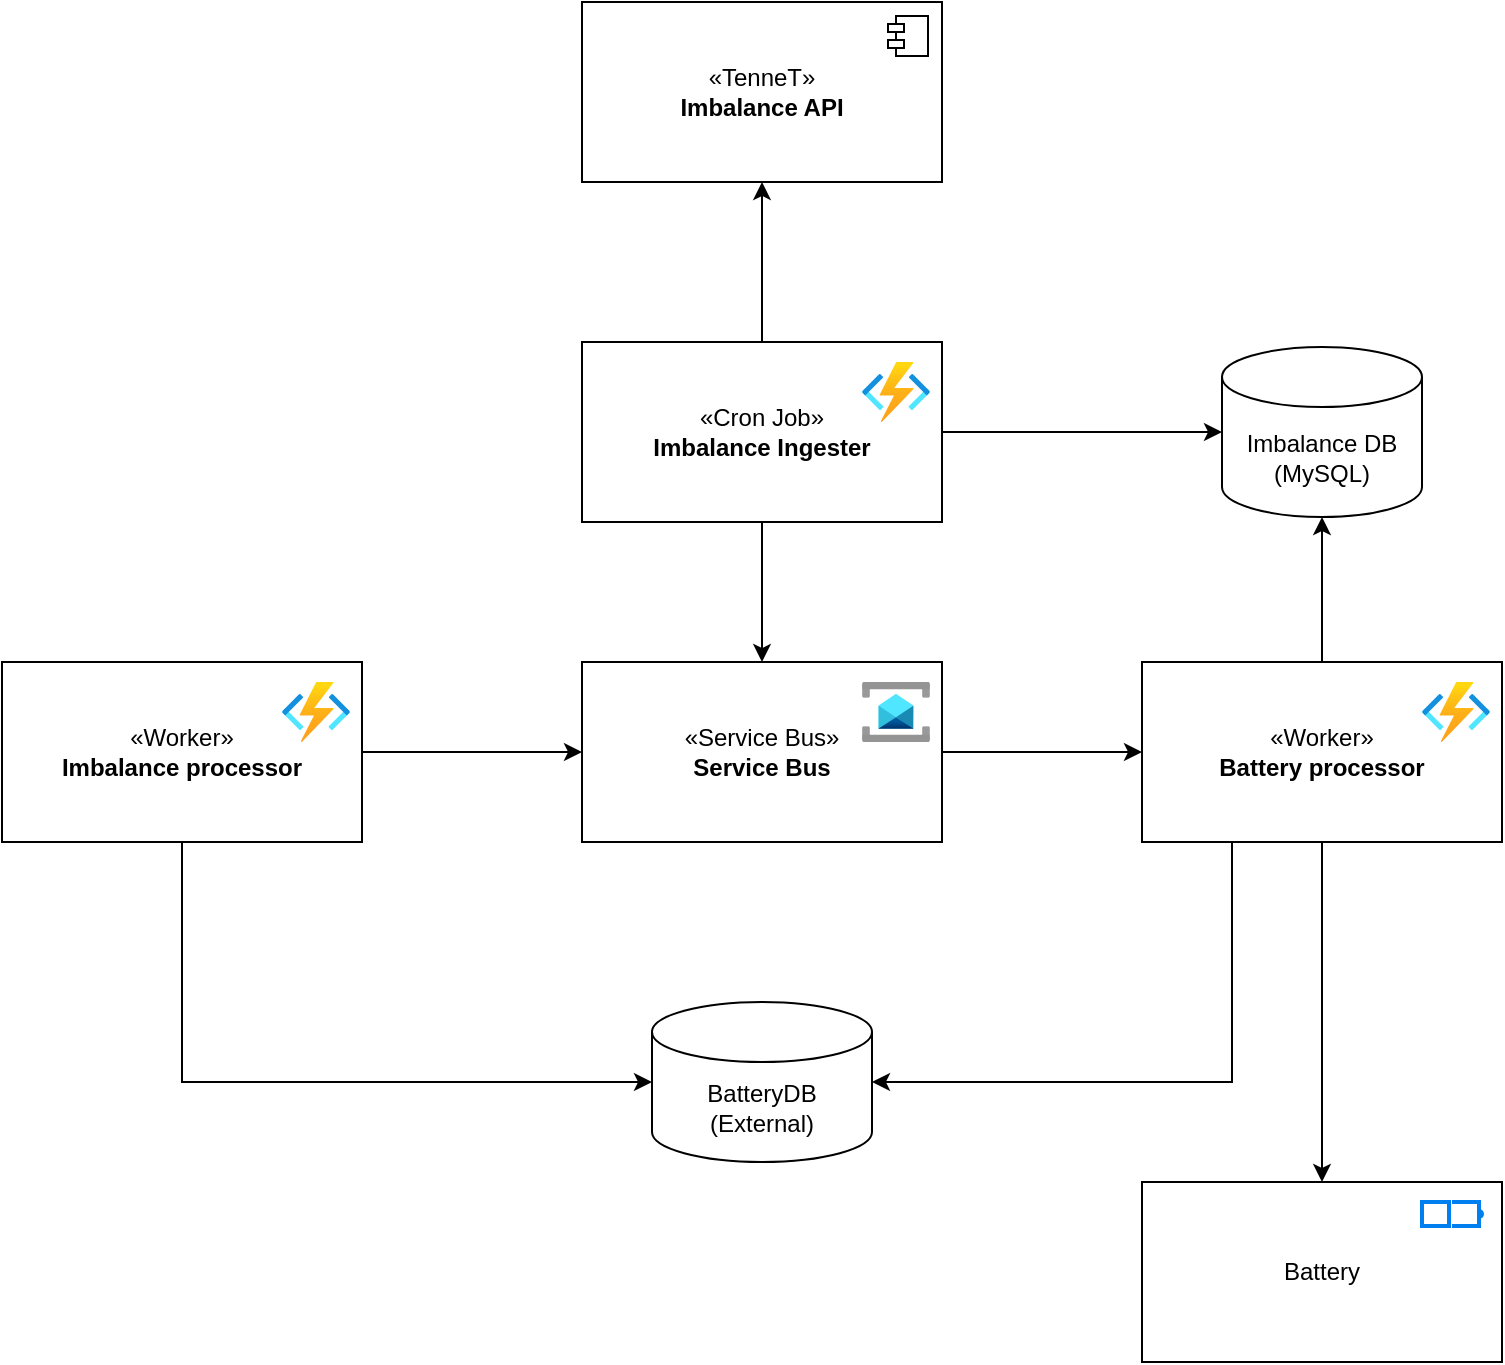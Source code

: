 <mxfile version="26.1.1" pages="4">
  <diagram name="Page-1" id="80e8tl1lK5usIDsU8EFs">
    <mxGraphModel dx="2074" dy="2198" grid="1" gridSize="10" guides="1" tooltips="1" connect="1" arrows="1" fold="1" page="1" pageScale="1" pageWidth="850" pageHeight="1100" math="0" shadow="0">
      <root>
        <mxCell id="0" />
        <mxCell id="1" parent="0" />
        <mxCell id="sFkBtm5VEp4HNL6NVcpG-19" value="«TenneT»&lt;br&gt;&lt;b&gt;Imbalance API&lt;/b&gt;" style="html=1;dropTarget=0;whiteSpace=wrap;" parent="1" vertex="1">
          <mxGeometry x="380" y="-10" width="180" height="90" as="geometry" />
        </mxCell>
        <mxCell id="sFkBtm5VEp4HNL6NVcpG-20" value="" style="shape=module;jettyWidth=8;jettyHeight=4;" parent="sFkBtm5VEp4HNL6NVcpG-19" vertex="1">
          <mxGeometry x="1" width="20" height="20" relative="1" as="geometry">
            <mxPoint x="-27" y="7" as="offset" />
          </mxGeometry>
        </mxCell>
        <mxCell id="sFkBtm5VEp4HNL6NVcpG-24" value="" style="group" parent="1" vertex="1" connectable="0">
          <mxGeometry x="380" y="160" width="180" height="90" as="geometry" />
        </mxCell>
        <mxCell id="sFkBtm5VEp4HNL6NVcpG-22" value="«Cron Job»&lt;br&gt;&lt;b&gt;Imbalance Ingester&lt;/b&gt;" style="html=1;dropTarget=0;whiteSpace=wrap;" parent="sFkBtm5VEp4HNL6NVcpG-24" vertex="1">
          <mxGeometry width="180" height="90" as="geometry" />
        </mxCell>
        <mxCell id="sFkBtm5VEp4HNL6NVcpG-21" value="" style="image;aspect=fixed;html=1;points=[];align=center;fontSize=12;image=img/lib/azure2/compute/Function_Apps.svg;" parent="sFkBtm5VEp4HNL6NVcpG-24" vertex="1">
          <mxGeometry x="140" y="10" width="34" height="30" as="geometry" />
        </mxCell>
        <mxCell id="sFkBtm5VEp4HNL6NVcpG-27" value="Imbalance DB&lt;div&gt;(MySQL)&lt;/div&gt;" style="shape=cylinder3;whiteSpace=wrap;html=1;boundedLbl=1;backgroundOutline=1;size=15;" parent="1" vertex="1">
          <mxGeometry x="700" y="162.5" width="100" height="85" as="geometry" />
        </mxCell>
        <mxCell id="sFkBtm5VEp4HNL6NVcpG-28" style="edgeStyle=orthogonalEdgeStyle;rounded=0;orthogonalLoop=1;jettySize=auto;html=1;exitX=1;exitY=0.5;exitDx=0;exitDy=0;entryX=0;entryY=0.5;entryDx=0;entryDy=0;entryPerimeter=0;" parent="1" source="sFkBtm5VEp4HNL6NVcpG-22" target="sFkBtm5VEp4HNL6NVcpG-27" edge="1">
          <mxGeometry relative="1" as="geometry" />
        </mxCell>
        <mxCell id="sFkBtm5VEp4HNL6NVcpG-30" value="" style="group" parent="1" vertex="1" connectable="0">
          <mxGeometry x="90" y="320" width="180" height="90" as="geometry" />
        </mxCell>
        <mxCell id="sFkBtm5VEp4HNL6NVcpG-31" value="«Worker»&lt;br&gt;&lt;b&gt;Imbalance processor&lt;/b&gt;" style="html=1;dropTarget=0;whiteSpace=wrap;" parent="sFkBtm5VEp4HNL6NVcpG-30" vertex="1">
          <mxGeometry width="180" height="90" as="geometry" />
        </mxCell>
        <mxCell id="sFkBtm5VEp4HNL6NVcpG-32" value="" style="image;aspect=fixed;html=1;points=[];align=center;fontSize=12;image=img/lib/azure2/compute/Function_Apps.svg;" parent="sFkBtm5VEp4HNL6NVcpG-30" vertex="1">
          <mxGeometry x="140" y="10" width="34" height="30" as="geometry" />
        </mxCell>
        <mxCell id="8TcrVWhCjzQg5ulFEE9Z-5" style="edgeStyle=orthogonalEdgeStyle;rounded=0;orthogonalLoop=1;jettySize=auto;html=1;exitX=1;exitY=0.5;exitDx=0;exitDy=0;entryX=0;entryY=0.5;entryDx=0;entryDy=0;" edge="1" parent="1" source="sFkBtm5VEp4HNL6NVcpG-33" target="sFkBtm5VEp4HNL6NVcpG-43">
          <mxGeometry relative="1" as="geometry" />
        </mxCell>
        <mxCell id="sFkBtm5VEp4HNL6NVcpG-33" value="«Service Bus»&lt;br&gt;&lt;b&gt;Service Bus&lt;/b&gt;" style="html=1;dropTarget=0;whiteSpace=wrap;" parent="1" vertex="1">
          <mxGeometry x="380" y="320" width="180" height="90" as="geometry" />
        </mxCell>
        <mxCell id="sFkBtm5VEp4HNL6NVcpG-34" style="edgeStyle=orthogonalEdgeStyle;rounded=0;orthogonalLoop=1;jettySize=auto;html=1;exitX=0.5;exitY=1;exitDx=0;exitDy=0;entryX=0.5;entryY=0;entryDx=0;entryDy=0;" parent="1" source="sFkBtm5VEp4HNL6NVcpG-22" target="sFkBtm5VEp4HNL6NVcpG-33" edge="1">
          <mxGeometry relative="1" as="geometry" />
        </mxCell>
        <mxCell id="sFkBtm5VEp4HNL6NVcpG-35" value="" style="image;aspect=fixed;html=1;points=[];align=center;fontSize=12;image=img/lib/azure2/integration/Service_Bus.svg;" parent="1" vertex="1">
          <mxGeometry x="520" y="330" width="34" height="30" as="geometry" />
        </mxCell>
        <mxCell id="sFkBtm5VEp4HNL6NVcpG-38" value="BatteryDB&lt;div&gt;(External)&lt;/div&gt;" style="shape=cylinder3;whiteSpace=wrap;html=1;boundedLbl=1;backgroundOutline=1;size=15;" parent="1" vertex="1">
          <mxGeometry x="415" y="490" width="110" height="80" as="geometry" />
        </mxCell>
        <mxCell id="sFkBtm5VEp4HNL6NVcpG-42" value="" style="group" parent="1" vertex="1" connectable="0">
          <mxGeometry x="660" y="320" width="180" height="90" as="geometry" />
        </mxCell>
        <mxCell id="sFkBtm5VEp4HNL6NVcpG-43" value="«Worker»&lt;br&gt;&lt;b&gt;Battery processor&lt;/b&gt;" style="html=1;dropTarget=0;whiteSpace=wrap;" parent="sFkBtm5VEp4HNL6NVcpG-42" vertex="1">
          <mxGeometry width="180" height="90" as="geometry" />
        </mxCell>
        <mxCell id="sFkBtm5VEp4HNL6NVcpG-44" value="" style="image;aspect=fixed;html=1;points=[];align=center;fontSize=12;image=img/lib/azure2/compute/Function_Apps.svg;" parent="sFkBtm5VEp4HNL6NVcpG-42" vertex="1">
          <mxGeometry x="140" y="10" width="34" height="30" as="geometry" />
        </mxCell>
        <mxCell id="sFkBtm5VEp4HNL6NVcpG-48" value="" style="group" parent="1" vertex="1" connectable="0">
          <mxGeometry x="660" y="580" width="180" height="90" as="geometry" />
        </mxCell>
        <mxCell id="sFkBtm5VEp4HNL6NVcpG-49" value="Battery" style="html=1;dropTarget=0;whiteSpace=wrap;" parent="sFkBtm5VEp4HNL6NVcpG-48" vertex="1">
          <mxGeometry width="180" height="90" as="geometry" />
        </mxCell>
        <mxCell id="sFkBtm5VEp4HNL6NVcpG-54" value="" style="html=1;verticalLabelPosition=bottom;align=center;labelBackgroundColor=#ffffff;verticalAlign=top;strokeWidth=2;strokeColor=#0080F0;shadow=0;dashed=0;shape=mxgraph.ios7.icons.battery;" parent="sFkBtm5VEp4HNL6NVcpG-48" vertex="1">
          <mxGeometry x="140" y="10" width="30" height="12" as="geometry" />
        </mxCell>
        <mxCell id="sFkBtm5VEp4HNL6NVcpG-55" style="edgeStyle=orthogonalEdgeStyle;rounded=0;orthogonalLoop=1;jettySize=auto;html=1;exitX=0.5;exitY=1;exitDx=0;exitDy=0;entryX=0.5;entryY=0;entryDx=0;entryDy=0;" parent="1" source="sFkBtm5VEp4HNL6NVcpG-43" target="sFkBtm5VEp4HNL6NVcpG-49" edge="1">
          <mxGeometry relative="1" as="geometry" />
        </mxCell>
        <mxCell id="8TcrVWhCjzQg5ulFEE9Z-2" style="edgeStyle=orthogonalEdgeStyle;rounded=0;orthogonalLoop=1;jettySize=auto;html=1;exitX=0.5;exitY=0;exitDx=0;exitDy=0;" edge="1" parent="1" source="sFkBtm5VEp4HNL6NVcpG-22" target="sFkBtm5VEp4HNL6NVcpG-19">
          <mxGeometry relative="1" as="geometry" />
        </mxCell>
        <mxCell id="8TcrVWhCjzQg5ulFEE9Z-4" style="edgeStyle=orthogonalEdgeStyle;rounded=0;orthogonalLoop=1;jettySize=auto;html=1;exitX=0.25;exitY=1;exitDx=0;exitDy=0;entryX=1;entryY=0.5;entryDx=0;entryDy=0;entryPerimeter=0;" edge="1" parent="1" source="sFkBtm5VEp4HNL6NVcpG-43" target="sFkBtm5VEp4HNL6NVcpG-38">
          <mxGeometry relative="1" as="geometry" />
        </mxCell>
        <mxCell id="8TcrVWhCjzQg5ulFEE9Z-6" style="edgeStyle=orthogonalEdgeStyle;rounded=0;orthogonalLoop=1;jettySize=auto;html=1;exitX=0.5;exitY=0;exitDx=0;exitDy=0;entryX=0.5;entryY=1;entryDx=0;entryDy=0;entryPerimeter=0;" edge="1" parent="1" source="sFkBtm5VEp4HNL6NVcpG-43" target="sFkBtm5VEp4HNL6NVcpG-27">
          <mxGeometry relative="1" as="geometry" />
        </mxCell>
        <mxCell id="8TcrVWhCjzQg5ulFEE9Z-7" style="edgeStyle=orthogonalEdgeStyle;rounded=0;orthogonalLoop=1;jettySize=auto;html=1;exitX=1;exitY=0.5;exitDx=0;exitDy=0;entryX=0;entryY=0.5;entryDx=0;entryDy=0;" edge="1" parent="1" source="sFkBtm5VEp4HNL6NVcpG-31" target="sFkBtm5VEp4HNL6NVcpG-33">
          <mxGeometry relative="1" as="geometry" />
        </mxCell>
        <mxCell id="8TcrVWhCjzQg5ulFEE9Z-8" style="edgeStyle=orthogonalEdgeStyle;rounded=0;orthogonalLoop=1;jettySize=auto;html=1;exitX=0.5;exitY=1;exitDx=0;exitDy=0;entryX=0;entryY=0.5;entryDx=0;entryDy=0;entryPerimeter=0;" edge="1" parent="1" source="sFkBtm5VEp4HNL6NVcpG-31" target="sFkBtm5VEp4HNL6NVcpG-38">
          <mxGeometry relative="1" as="geometry" />
        </mxCell>
      </root>
    </mxGraphModel>
  </diagram>
  <diagram id="YTPWpD5NB2-Xqeezg4XR" name="Page-2">
    <mxGraphModel dx="1185" dy="627" grid="1" gridSize="10" guides="1" tooltips="1" connect="1" arrows="1" fold="1" page="1" pageScale="1" pageWidth="850" pageHeight="1100" math="0" shadow="0">
      <root>
        <mxCell id="0" />
        <mxCell id="1" parent="0" />
        <mxCell id="IH1UFnOdrHpPN7cMYEkZ-1" value="Exchange" style="shape=cylinder3;whiteSpace=wrap;html=1;boundedLbl=1;backgroundOutline=1;size=15;" vertex="1" parent="1">
          <mxGeometry x="90" y="40" width="80" height="80" as="geometry" />
        </mxCell>
        <mxCell id="IH1UFnOdrHpPN7cMYEkZ-4" style="edgeStyle=orthogonalEdgeStyle;rounded=0;orthogonalLoop=1;jettySize=auto;html=1;exitX=0.5;exitY=1;exitDx=0;exitDy=0;entryX=0;entryY=0.5;entryDx=0;entryDy=0;" edge="1" parent="1" source="IH1UFnOdrHpPN7cMYEkZ-2" target="IH1UFnOdrHpPN7cMYEkZ-3">
          <mxGeometry relative="1" as="geometry" />
        </mxCell>
        <mxCell id="IH1UFnOdrHpPN7cMYEkZ-2" value="Send Secure Email" style="rounded=1;whiteSpace=wrap;html=1;" vertex="1" parent="1">
          <mxGeometry x="70" y="160" width="120" height="60" as="geometry" />
        </mxCell>
        <mxCell id="IH1UFnOdrHpPN7cMYEkZ-6" style="edgeStyle=orthogonalEdgeStyle;rounded=0;orthogonalLoop=1;jettySize=auto;html=1;exitX=0.5;exitY=1;exitDx=0;exitDy=0;entryX=0;entryY=0.5;entryDx=0;entryDy=0;" edge="1" parent="1" source="IH1UFnOdrHpPN7cMYEkZ-3" target="IH1UFnOdrHpPN7cMYEkZ-5">
          <mxGeometry relative="1" as="geometry" />
        </mxCell>
        <mxCell id="IH1UFnOdrHpPN7cMYEkZ-12" style="edgeStyle=orthogonalEdgeStyle;rounded=0;orthogonalLoop=1;jettySize=auto;html=1;exitX=1;exitY=0.25;exitDx=0;exitDy=0;entryX=1;entryY=0.75;entryDx=0;entryDy=0;" edge="1" parent="1" source="IH1UFnOdrHpPN7cMYEkZ-3" target="IH1UFnOdrHpPN7cMYEkZ-2">
          <mxGeometry relative="1" as="geometry" />
        </mxCell>
        <mxCell id="IH1UFnOdrHpPN7cMYEkZ-3" value="Communicate Intent&lt;br&gt;(inform-customer)" style="rounded=1;whiteSpace=wrap;html=1;" vertex="1" parent="1">
          <mxGeometry x="220" y="270" width="120" height="60" as="geometry" />
        </mxCell>
        <mxCell id="IH1UFnOdrHpPN7cMYEkZ-8" style="edgeStyle=orthogonalEdgeStyle;rounded=0;orthogonalLoop=1;jettySize=auto;html=1;exitX=0.5;exitY=1;exitDx=0;exitDy=0;entryX=0;entryY=0.5;entryDx=0;entryDy=0;" edge="1" parent="1" source="IH1UFnOdrHpPN7cMYEkZ-5" target="IH1UFnOdrHpPN7cMYEkZ-7">
          <mxGeometry relative="1" as="geometry" />
        </mxCell>
        <mxCell id="IH1UFnOdrHpPN7cMYEkZ-11" style="edgeStyle=orthogonalEdgeStyle;rounded=0;orthogonalLoop=1;jettySize=auto;html=1;exitX=1;exitY=0.25;exitDx=0;exitDy=0;entryX=1;entryY=0.75;entryDx=0;entryDy=0;" edge="1" parent="1" source="IH1UFnOdrHpPN7cMYEkZ-5" target="IH1UFnOdrHpPN7cMYEkZ-3">
          <mxGeometry relative="1" as="geometry" />
        </mxCell>
        <mxCell id="IH1UFnOdrHpPN7cMYEkZ-5" value="Send Message" style="rounded=1;whiteSpace=wrap;html=1;" vertex="1" parent="1">
          <mxGeometry x="380" y="380" width="120" height="60" as="geometry" />
        </mxCell>
        <mxCell id="IH1UFnOdrHpPN7cMYEkZ-10" style="edgeStyle=orthogonalEdgeStyle;rounded=0;orthogonalLoop=1;jettySize=auto;html=1;exitX=1;exitY=0.5;exitDx=0;exitDy=0;entryX=1;entryY=0.75;entryDx=0;entryDy=0;" edge="1" parent="1" source="IH1UFnOdrHpPN7cMYEkZ-7" target="IH1UFnOdrHpPN7cMYEkZ-5">
          <mxGeometry relative="1" as="geometry" />
        </mxCell>
        <mxCell id="IH1UFnOdrHpPN7cMYEkZ-7" value="Communicate intent&lt;br&gt;(notify-recipient)" style="rounded=1;whiteSpace=wrap;html=1;" vertex="1" parent="1">
          <mxGeometry x="550" y="470" width="120" height="60" as="geometry" />
        </mxCell>
        <mxCell id="IH1UFnOdrHpPN7cMYEkZ-9" style="edgeStyle=orthogonalEdgeStyle;rounded=0;orthogonalLoop=1;jettySize=auto;html=1;exitX=0.5;exitY=0;exitDx=0;exitDy=0;entryX=0.5;entryY=1;entryDx=0;entryDy=0;entryPerimeter=0;" edge="1" parent="1" source="IH1UFnOdrHpPN7cMYEkZ-2" target="IH1UFnOdrHpPN7cMYEkZ-1">
          <mxGeometry relative="1" as="geometry" />
        </mxCell>
      </root>
    </mxGraphModel>
  </diagram>
  <diagram id="AMlfUMxVvgwHpzBiseFR" name="Page-3">
    <mxGraphModel dx="2074" dy="1098" grid="1" gridSize="10" guides="1" tooltips="1" connect="1" arrows="1" fold="1" page="1" pageScale="1" pageWidth="850" pageHeight="1100" math="0" shadow="0">
      <root>
        <mxCell id="0" />
        <mxCell id="1" parent="0" />
        <mxCell id="Wr--Njt2foMi_pdNry60-9" style="edgeStyle=orthogonalEdgeStyle;rounded=0;orthogonalLoop=1;jettySize=auto;html=1;" edge="1" parent="1" source="Wr--Njt2foMi_pdNry60-6" target="Wr--Njt2foMi_pdNry60-10">
          <mxGeometry relative="1" as="geometry">
            <mxPoint x="395" y="840" as="targetPoint" />
          </mxGeometry>
        </mxCell>
        <mxCell id="Wr--Njt2foMi_pdNry60-6" value="Gitops" style="swimlane;whiteSpace=wrap;html=1;" vertex="1" parent="1">
          <mxGeometry x="100" y="150" width="590" height="500" as="geometry" />
        </mxCell>
        <mxCell id="Wr--Njt2foMi_pdNry60-3" value="ReportPortal" style="swimlane;whiteSpace=wrap;html=1;" vertex="1" parent="Wr--Njt2foMi_pdNry60-6">
          <mxGeometry x="20" y="240" width="210" height="250" as="geometry" />
        </mxCell>
        <mxCell id="Wr--Njt2foMi_pdNry60-4" value="Deployment" style="rounded=1;whiteSpace=wrap;html=1;" vertex="1" parent="Wr--Njt2foMi_pdNry60-3">
          <mxGeometry x="40" y="60" width="120" height="60" as="geometry" />
        </mxCell>
        <mxCell id="Wr--Njt2foMi_pdNry60-5" value="ConfigMap" style="rounded=1;whiteSpace=wrap;html=1;" vertex="1" parent="Wr--Njt2foMi_pdNry60-3">
          <mxGeometry x="40" y="140" width="120" height="60" as="geometry" />
        </mxCell>
        <mxCell id="Wr--Njt2foMi_pdNry60-15" style="edgeStyle=orthogonalEdgeStyle;rounded=0;orthogonalLoop=1;jettySize=auto;html=1;entryX=1;entryY=0.5;entryDx=0;entryDy=0;" edge="1" parent="Wr--Njt2foMi_pdNry60-6" source="Wr--Njt2foMi_pdNry60-8" target="Wr--Njt2foMi_pdNry60-3">
          <mxGeometry relative="1" as="geometry" />
        </mxCell>
        <mxCell id="Wr--Njt2foMi_pdNry60-8" value="Ingress" style="rounded=1;whiteSpace=wrap;html=1;" vertex="1" parent="Wr--Njt2foMi_pdNry60-6">
          <mxGeometry x="360" y="80" width="120" height="60" as="geometry" />
        </mxCell>
        <mxCell id="Wr--Njt2foMi_pdNry60-10" value="" style="rounded=1;whiteSpace=wrap;html=1;" vertex="1" parent="1">
          <mxGeometry x="335" y="710" width="120" height="60" as="geometry" />
        </mxCell>
        <mxCell id="Wr--Njt2foMi_pdNry60-11" value="" style="rounded=1;whiteSpace=wrap;html=1;" vertex="1" parent="1">
          <mxGeometry x="335" y="800" width="120" height="60" as="geometry" />
        </mxCell>
        <mxCell id="Wr--Njt2foMi_pdNry60-12" value="ConfigMap" style="rounded=1;whiteSpace=wrap;html=1;" vertex="1" parent="1">
          <mxGeometry x="335" y="710" width="120" height="60" as="geometry" />
        </mxCell>
        <mxCell id="Wr--Njt2foMi_pdNry60-13" value="Deployment" style="rounded=1;whiteSpace=wrap;html=1;" vertex="1" parent="1">
          <mxGeometry x="335" y="800" width="120" height="60" as="geometry" />
        </mxCell>
        <mxCell id="Wr--Njt2foMi_pdNry60-14" value="Ingress" style="rounded=1;whiteSpace=wrap;html=1;" vertex="1" parent="1">
          <mxGeometry x="335" y="890" width="120" height="60" as="geometry" />
        </mxCell>
        <mxCell id="Wr--Njt2foMi_pdNry60-16" style="edgeStyle=orthogonalEdgeStyle;rounded=0;orthogonalLoop=1;jettySize=auto;html=1;exitX=1;exitY=0.75;exitDx=0;exitDy=0;entryX=0.5;entryY=0;entryDx=0;entryDy=0;" edge="1" parent="1" source="Wr--Njt2foMi_pdNry60-3" target="Wr--Njt2foMi_pdNry60-12">
          <mxGeometry relative="1" as="geometry" />
        </mxCell>
      </root>
    </mxGraphModel>
  </diagram>
  <diagram id="LcKVlYSIPbM9XB_ADDqR" name="Page-4">
    <mxGraphModel dx="2074" dy="1098" grid="1" gridSize="10" guides="1" tooltips="1" connect="1" arrows="1" fold="1" page="1" pageScale="1" pageWidth="850" pageHeight="1100" math="0" shadow="0">
      <root>
        <mxCell id="0" />
        <mxCell id="1" parent="0" />
        <mxCell id="IvPbQJpQVI9o7R9otQQV-1" value="" style="endArrow=none;html=1;rounded=0;" edge="1" parent="1">
          <mxGeometry width="50" height="50" relative="1" as="geometry">
            <mxPoint x="120" y="360" as="sourcePoint" />
            <mxPoint x="370" y="360" as="targetPoint" />
          </mxGeometry>
        </mxCell>
      </root>
    </mxGraphModel>
  </diagram>
</mxfile>
